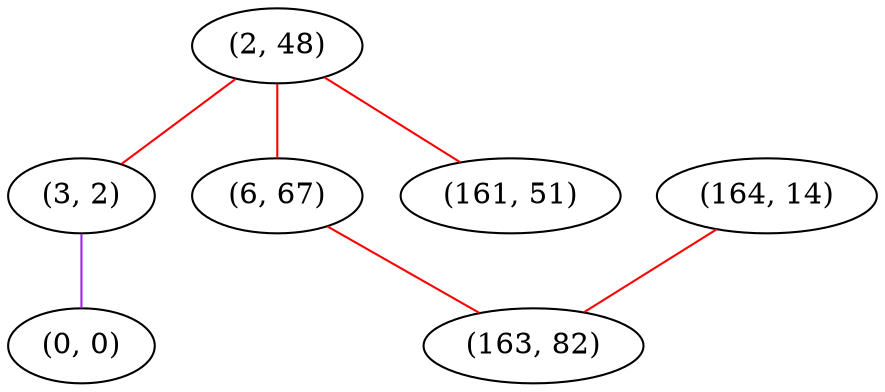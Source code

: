 graph "" {
"(2, 48)";
"(3, 2)";
"(0, 0)";
"(164, 14)";
"(6, 67)";
"(163, 82)";
"(161, 51)";
"(2, 48)" -- "(6, 67)"  [color=red, key=0, weight=1];
"(2, 48)" -- "(3, 2)"  [color=red, key=0, weight=1];
"(2, 48)" -- "(161, 51)"  [color=red, key=0, weight=1];
"(3, 2)" -- "(0, 0)"  [color=purple, key=0, weight=4];
"(164, 14)" -- "(163, 82)"  [color=red, key=0, weight=1];
"(6, 67)" -- "(163, 82)"  [color=red, key=0, weight=1];
}
